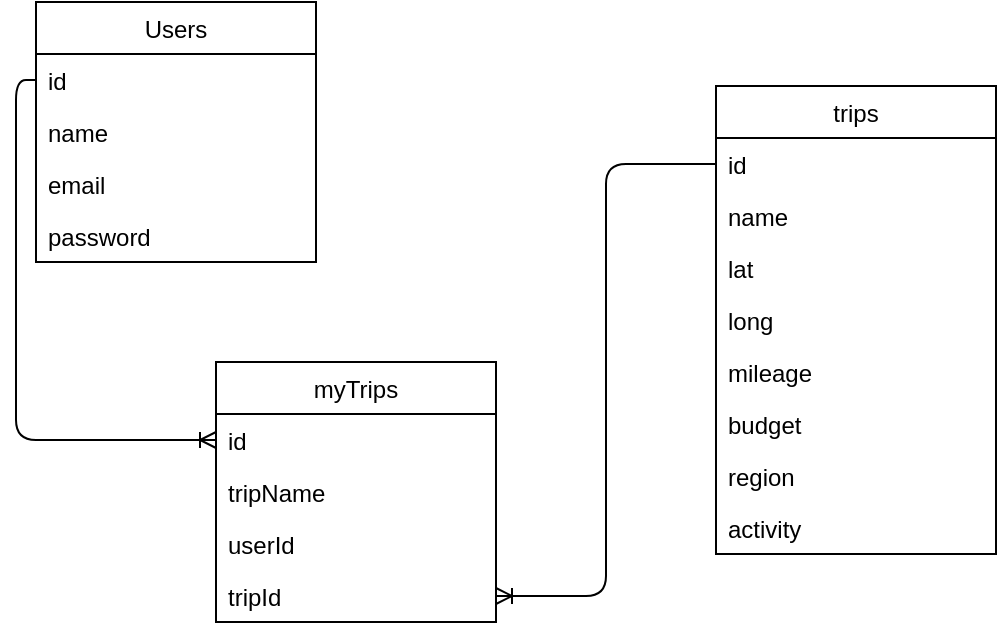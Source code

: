 <mxfile version="13.2.4" type="github"><diagram id="C5RBs43oDa-KdzZeNtuy" name="Page-1"><mxGraphModel dx="868" dy="450" grid="1" gridSize="10" guides="1" tooltips="1" connect="1" arrows="1" fold="1" page="1" pageScale="1" pageWidth="827" pageHeight="1169" math="0" shadow="0"><root><mxCell id="WIyWlLk6GJQsqaUBKTNV-0"/><mxCell id="WIyWlLk6GJQsqaUBKTNV-1" parent="WIyWlLk6GJQsqaUBKTNV-0"/><mxCell id="BnuJpf09RQJBhrT-CpBj-10" value="" style="edgeStyle=orthogonalEdgeStyle;fontSize=12;html=1;endArrow=ERoneToMany;exitX=0;exitY=0.5;exitDx=0;exitDy=0;entryX=0;entryY=0.5;entryDx=0;entryDy=0;" edge="1" parent="WIyWlLk6GJQsqaUBKTNV-1" source="BnuJpf09RQJBhrT-CpBj-1" target="BnuJpf09RQJBhrT-CpBj-7"><mxGeometry width="100" height="100" relative="1" as="geometry"><mxPoint x="260" y="300" as="sourcePoint"/><mxPoint x="190" y="350" as="targetPoint"/></mxGeometry></mxCell><mxCell id="BnuJpf09RQJBhrT-CpBj-13" value="trips" style="swimlane;fontStyle=0;childLayout=stackLayout;horizontal=1;startSize=26;fillColor=none;horizontalStack=0;resizeParent=1;resizeParentMax=0;resizeLast=0;collapsible=1;marginBottom=0;" vertex="1" parent="WIyWlLk6GJQsqaUBKTNV-1"><mxGeometry x="590" y="122" width="140" height="234" as="geometry"/></mxCell><mxCell id="BnuJpf09RQJBhrT-CpBj-14" value="id" style="text;strokeColor=none;fillColor=none;align=left;verticalAlign=top;spacingLeft=4;spacingRight=4;overflow=hidden;rotatable=0;points=[[0,0.5],[1,0.5]];portConstraint=eastwest;" vertex="1" parent="BnuJpf09RQJBhrT-CpBj-13"><mxGeometry y="26" width="140" height="26" as="geometry"/></mxCell><mxCell id="BnuJpf09RQJBhrT-CpBj-15" value="name" style="text;strokeColor=none;fillColor=none;align=left;verticalAlign=top;spacingLeft=4;spacingRight=4;overflow=hidden;rotatable=0;points=[[0,0.5],[1,0.5]];portConstraint=eastwest;" vertex="1" parent="BnuJpf09RQJBhrT-CpBj-13"><mxGeometry y="52" width="140" height="26" as="geometry"/></mxCell><mxCell id="BnuJpf09RQJBhrT-CpBj-16" value="lat" style="text;strokeColor=none;fillColor=none;align=left;verticalAlign=top;spacingLeft=4;spacingRight=4;overflow=hidden;rotatable=0;points=[[0,0.5],[1,0.5]];portConstraint=eastwest;" vertex="1" parent="BnuJpf09RQJBhrT-CpBj-13"><mxGeometry y="78" width="140" height="26" as="geometry"/></mxCell><mxCell id="BnuJpf09RQJBhrT-CpBj-17" value="long" style="text;strokeColor=none;fillColor=none;align=left;verticalAlign=top;spacingLeft=4;spacingRight=4;overflow=hidden;rotatable=0;points=[[0,0.5],[1,0.5]];portConstraint=eastwest;" vertex="1" parent="BnuJpf09RQJBhrT-CpBj-13"><mxGeometry y="104" width="140" height="26" as="geometry"/></mxCell><mxCell id="BnuJpf09RQJBhrT-CpBj-18" value="mileage" style="text;strokeColor=none;fillColor=none;align=left;verticalAlign=top;spacingLeft=4;spacingRight=4;overflow=hidden;rotatable=0;points=[[0,0.5],[1,0.5]];portConstraint=eastwest;" vertex="1" parent="BnuJpf09RQJBhrT-CpBj-13"><mxGeometry y="130" width="140" height="26" as="geometry"/></mxCell><mxCell id="BnuJpf09RQJBhrT-CpBj-19" value="budget" style="text;strokeColor=none;fillColor=none;align=left;verticalAlign=top;spacingLeft=4;spacingRight=4;overflow=hidden;rotatable=0;points=[[0,0.5],[1,0.5]];portConstraint=eastwest;" vertex="1" parent="BnuJpf09RQJBhrT-CpBj-13"><mxGeometry y="156" width="140" height="26" as="geometry"/></mxCell><mxCell id="BnuJpf09RQJBhrT-CpBj-20" value="region" style="text;strokeColor=none;fillColor=none;align=left;verticalAlign=top;spacingLeft=4;spacingRight=4;overflow=hidden;rotatable=0;points=[[0,0.5],[1,0.5]];portConstraint=eastwest;" vertex="1" parent="BnuJpf09RQJBhrT-CpBj-13"><mxGeometry y="182" width="140" height="26" as="geometry"/></mxCell><mxCell id="BnuJpf09RQJBhrT-CpBj-21" value="activity" style="text;strokeColor=none;fillColor=none;align=left;verticalAlign=top;spacingLeft=4;spacingRight=4;overflow=hidden;rotatable=0;points=[[0,0.5],[1,0.5]];portConstraint=eastwest;" vertex="1" parent="BnuJpf09RQJBhrT-CpBj-13"><mxGeometry y="208" width="140" height="26" as="geometry"/></mxCell><mxCell id="BnuJpf09RQJBhrT-CpBj-6" value="myTrips" style="swimlane;fontStyle=0;childLayout=stackLayout;horizontal=1;startSize=26;fillColor=none;horizontalStack=0;resizeParent=1;resizeParentMax=0;resizeLast=0;collapsible=1;marginBottom=0;" vertex="1" parent="WIyWlLk6GJQsqaUBKTNV-1"><mxGeometry x="340" y="260" width="140" height="130" as="geometry"/></mxCell><mxCell id="BnuJpf09RQJBhrT-CpBj-7" value="id" style="text;strokeColor=none;fillColor=none;align=left;verticalAlign=top;spacingLeft=4;spacingRight=4;overflow=hidden;rotatable=0;points=[[0,0.5],[1,0.5]];portConstraint=eastwest;" vertex="1" parent="BnuJpf09RQJBhrT-CpBj-6"><mxGeometry y="26" width="140" height="26" as="geometry"/></mxCell><mxCell id="BnuJpf09RQJBhrT-CpBj-8" value="tripName" style="text;strokeColor=none;fillColor=none;align=left;verticalAlign=top;spacingLeft=4;spacingRight=4;overflow=hidden;rotatable=0;points=[[0,0.5],[1,0.5]];portConstraint=eastwest;" vertex="1" parent="BnuJpf09RQJBhrT-CpBj-6"><mxGeometry y="52" width="140" height="26" as="geometry"/></mxCell><mxCell id="BnuJpf09RQJBhrT-CpBj-9" value="userId" style="text;strokeColor=none;fillColor=none;align=left;verticalAlign=top;spacingLeft=4;spacingRight=4;overflow=hidden;rotatable=0;points=[[0,0.5],[1,0.5]];portConstraint=eastwest;" vertex="1" parent="BnuJpf09RQJBhrT-CpBj-6"><mxGeometry y="78" width="140" height="26" as="geometry"/></mxCell><mxCell id="BnuJpf09RQJBhrT-CpBj-23" value="tripId" style="text;strokeColor=none;fillColor=none;align=left;verticalAlign=top;spacingLeft=4;spacingRight=4;overflow=hidden;rotatable=0;points=[[0,0.5],[1,0.5]];portConstraint=eastwest;" vertex="1" parent="BnuJpf09RQJBhrT-CpBj-6"><mxGeometry y="104" width="140" height="26" as="geometry"/></mxCell><mxCell id="BnuJpf09RQJBhrT-CpBj-24" value="" style="edgeStyle=orthogonalEdgeStyle;fontSize=12;html=1;endArrow=ERoneToMany;entryX=1;entryY=0.5;entryDx=0;entryDy=0;exitX=0;exitY=0.5;exitDx=0;exitDy=0;" edge="1" parent="WIyWlLk6GJQsqaUBKTNV-1" source="BnuJpf09RQJBhrT-CpBj-14" target="BnuJpf09RQJBhrT-CpBj-23"><mxGeometry width="100" height="100" relative="1" as="geometry"><mxPoint x="360" y="280" as="sourcePoint"/><mxPoint x="460" y="180" as="targetPoint"/></mxGeometry></mxCell><mxCell id="BnuJpf09RQJBhrT-CpBj-0" value="Users" style="swimlane;fontStyle=0;childLayout=stackLayout;horizontal=1;startSize=26;fillColor=none;horizontalStack=0;resizeParent=1;resizeParentMax=0;resizeLast=0;collapsible=1;marginBottom=0;" vertex="1" parent="WIyWlLk6GJQsqaUBKTNV-1"><mxGeometry x="250" y="80" width="140" height="130" as="geometry"/></mxCell><mxCell id="BnuJpf09RQJBhrT-CpBj-1" value="id" style="text;strokeColor=none;fillColor=none;align=left;verticalAlign=top;spacingLeft=4;spacingRight=4;overflow=hidden;rotatable=0;points=[[0,0.5],[1,0.5]];portConstraint=eastwest;" vertex="1" parent="BnuJpf09RQJBhrT-CpBj-0"><mxGeometry y="26" width="140" height="26" as="geometry"/></mxCell><mxCell id="BnuJpf09RQJBhrT-CpBj-2" value="name" style="text;strokeColor=none;fillColor=none;align=left;verticalAlign=top;spacingLeft=4;spacingRight=4;overflow=hidden;rotatable=0;points=[[0,0.5],[1,0.5]];portConstraint=eastwest;" vertex="1" parent="BnuJpf09RQJBhrT-CpBj-0"><mxGeometry y="52" width="140" height="26" as="geometry"/></mxCell><mxCell id="BnuJpf09RQJBhrT-CpBj-3" value="email" style="text;strokeColor=none;fillColor=none;align=left;verticalAlign=top;spacingLeft=4;spacingRight=4;overflow=hidden;rotatable=0;points=[[0,0.5],[1,0.5]];portConstraint=eastwest;" vertex="1" parent="BnuJpf09RQJBhrT-CpBj-0"><mxGeometry y="78" width="140" height="26" as="geometry"/></mxCell><mxCell id="BnuJpf09RQJBhrT-CpBj-4" value="password" style="text;strokeColor=none;fillColor=none;align=left;verticalAlign=top;spacingLeft=4;spacingRight=4;overflow=hidden;rotatable=0;points=[[0,0.5],[1,0.5]];portConstraint=eastwest;" vertex="1" parent="BnuJpf09RQJBhrT-CpBj-0"><mxGeometry y="104" width="140" height="26" as="geometry"/></mxCell></root></mxGraphModel></diagram></mxfile>